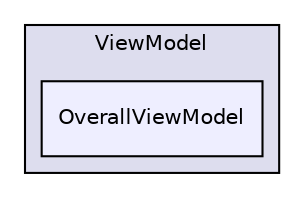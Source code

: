 digraph G {
  compound=true
  node [ fontsize=10, fontname="Helvetica"];
  edge [ labelfontsize=9, labelfontname="Helvetica"];
  subgraph clusterdir_D_3A_2FStudium_2FWS17_2D18_2FPSE_2FImplementierung_2FmyMD_2FmyMD_2FViewModel_2F {
    graph [ bgcolor="#ddddee", pencolor="black", label="ViewModel" fontname="Helvetica", fontsize=10, URL="dir_D_3A_2FStudium_2FWS17_2D18_2FPSE_2FImplementierung_2FmyMD_2FmyMD_2FViewModel_2F.html"]
  dir_D_3A_2FStudium_2FWS17_2D18_2FPSE_2FImplementierung_2FmyMD_2FmyMD_2FViewModel_2FOverallViewModel_2F [shape=box, label="OverallViewModel", style="filled", fillcolor="#eeeeff", pencolor="black", URL="dir_D_3A_2FStudium_2FWS17_2D18_2FPSE_2FImplementierung_2FmyMD_2FmyMD_2FViewModel_2FOverallViewModel_2F.html"];
  }
}
